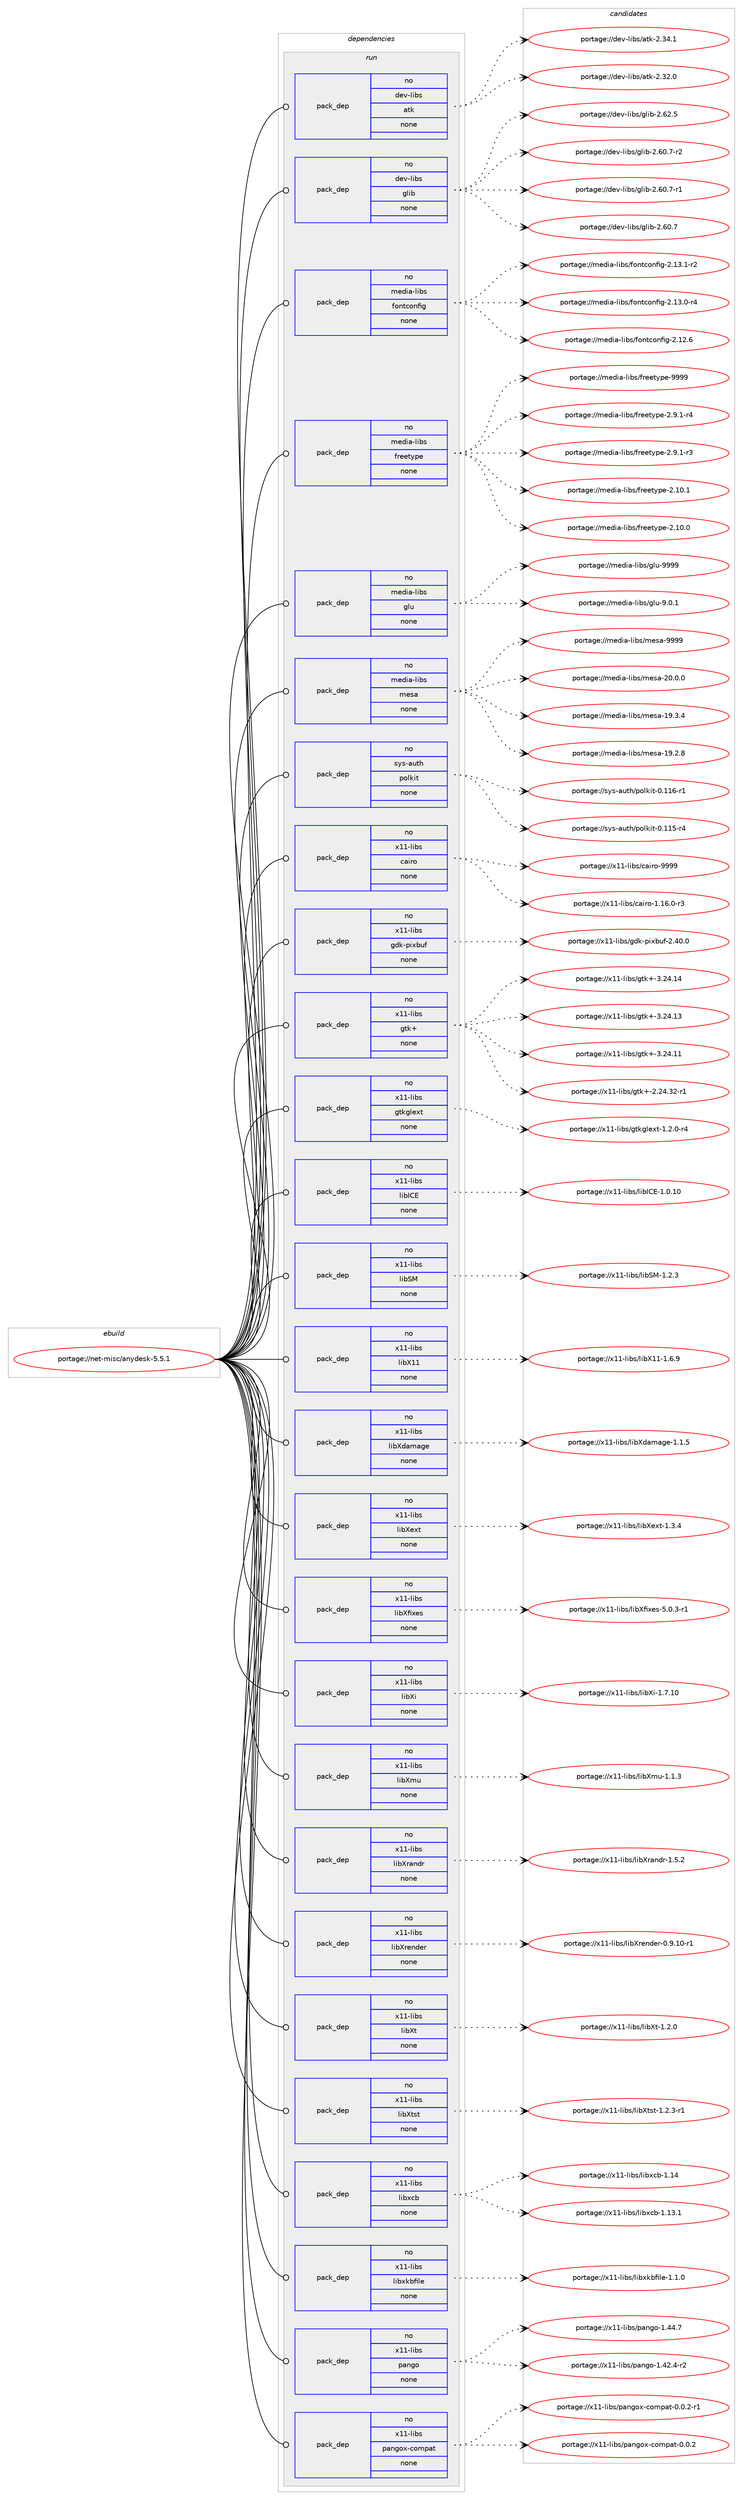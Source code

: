 digraph prolog {

# *************
# Graph options
# *************

newrank=true;
concentrate=true;
compound=true;
graph [rankdir=LR,fontname=Helvetica,fontsize=10,ranksep=1.5];#, ranksep=2.5, nodesep=0.2];
edge  [arrowhead=vee];
node  [fontname=Helvetica,fontsize=10];

# **********
# The ebuild
# **********

subgraph cluster_leftcol {
color=gray;
rank=same;
label=<<i>ebuild</i>>;
id [label="portage://net-misc/anydesk-5.5.1", color=red, width=4, href="../net-misc/anydesk-5.5.1.svg"];
}

# ****************
# The dependencies
# ****************

subgraph cluster_midcol {
color=gray;
label=<<i>dependencies</i>>;
subgraph cluster_compile {
fillcolor="#eeeeee";
style=filled;
label=<<i>compile</i>>;
}
subgraph cluster_compileandrun {
fillcolor="#eeeeee";
style=filled;
label=<<i>compile and run</i>>;
}
subgraph cluster_run {
fillcolor="#eeeeee";
style=filled;
label=<<i>run</i>>;
subgraph pack44418 {
dependency56373 [label=<<TABLE BORDER="0" CELLBORDER="1" CELLSPACING="0" CELLPADDING="4" WIDTH="220"><TR><TD ROWSPAN="6" CELLPADDING="30">pack_dep</TD></TR><TR><TD WIDTH="110">no</TD></TR><TR><TD>dev-libs</TD></TR><TR><TD>atk</TD></TR><TR><TD>none</TD></TR><TR><TD></TD></TR></TABLE>>, shape=none, color=blue];
}
id:e -> dependency56373:w [weight=20,style="solid",arrowhead="odot"];
subgraph pack44419 {
dependency56374 [label=<<TABLE BORDER="0" CELLBORDER="1" CELLSPACING="0" CELLPADDING="4" WIDTH="220"><TR><TD ROWSPAN="6" CELLPADDING="30">pack_dep</TD></TR><TR><TD WIDTH="110">no</TD></TR><TR><TD>dev-libs</TD></TR><TR><TD>glib</TD></TR><TR><TD>none</TD></TR><TR><TD></TD></TR></TABLE>>, shape=none, color=blue];
}
id:e -> dependency56374:w [weight=20,style="solid",arrowhead="odot"];
subgraph pack44420 {
dependency56375 [label=<<TABLE BORDER="0" CELLBORDER="1" CELLSPACING="0" CELLPADDING="4" WIDTH="220"><TR><TD ROWSPAN="6" CELLPADDING="30">pack_dep</TD></TR><TR><TD WIDTH="110">no</TD></TR><TR><TD>media-libs</TD></TR><TR><TD>fontconfig</TD></TR><TR><TD>none</TD></TR><TR><TD></TD></TR></TABLE>>, shape=none, color=blue];
}
id:e -> dependency56375:w [weight=20,style="solid",arrowhead="odot"];
subgraph pack44421 {
dependency56376 [label=<<TABLE BORDER="0" CELLBORDER="1" CELLSPACING="0" CELLPADDING="4" WIDTH="220"><TR><TD ROWSPAN="6" CELLPADDING="30">pack_dep</TD></TR><TR><TD WIDTH="110">no</TD></TR><TR><TD>media-libs</TD></TR><TR><TD>freetype</TD></TR><TR><TD>none</TD></TR><TR><TD></TD></TR></TABLE>>, shape=none, color=blue];
}
id:e -> dependency56376:w [weight=20,style="solid",arrowhead="odot"];
subgraph pack44422 {
dependency56377 [label=<<TABLE BORDER="0" CELLBORDER="1" CELLSPACING="0" CELLPADDING="4" WIDTH="220"><TR><TD ROWSPAN="6" CELLPADDING="30">pack_dep</TD></TR><TR><TD WIDTH="110">no</TD></TR><TR><TD>media-libs</TD></TR><TR><TD>glu</TD></TR><TR><TD>none</TD></TR><TR><TD></TD></TR></TABLE>>, shape=none, color=blue];
}
id:e -> dependency56377:w [weight=20,style="solid",arrowhead="odot"];
subgraph pack44423 {
dependency56378 [label=<<TABLE BORDER="0" CELLBORDER="1" CELLSPACING="0" CELLPADDING="4" WIDTH="220"><TR><TD ROWSPAN="6" CELLPADDING="30">pack_dep</TD></TR><TR><TD WIDTH="110">no</TD></TR><TR><TD>media-libs</TD></TR><TR><TD>mesa</TD></TR><TR><TD>none</TD></TR><TR><TD></TD></TR></TABLE>>, shape=none, color=blue];
}
id:e -> dependency56378:w [weight=20,style="solid",arrowhead="odot"];
subgraph pack44424 {
dependency56379 [label=<<TABLE BORDER="0" CELLBORDER="1" CELLSPACING="0" CELLPADDING="4" WIDTH="220"><TR><TD ROWSPAN="6" CELLPADDING="30">pack_dep</TD></TR><TR><TD WIDTH="110">no</TD></TR><TR><TD>sys-auth</TD></TR><TR><TD>polkit</TD></TR><TR><TD>none</TD></TR><TR><TD></TD></TR></TABLE>>, shape=none, color=blue];
}
id:e -> dependency56379:w [weight=20,style="solid",arrowhead="odot"];
subgraph pack44425 {
dependency56380 [label=<<TABLE BORDER="0" CELLBORDER="1" CELLSPACING="0" CELLPADDING="4" WIDTH="220"><TR><TD ROWSPAN="6" CELLPADDING="30">pack_dep</TD></TR><TR><TD WIDTH="110">no</TD></TR><TR><TD>x11-libs</TD></TR><TR><TD>cairo</TD></TR><TR><TD>none</TD></TR><TR><TD></TD></TR></TABLE>>, shape=none, color=blue];
}
id:e -> dependency56380:w [weight=20,style="solid",arrowhead="odot"];
subgraph pack44426 {
dependency56381 [label=<<TABLE BORDER="0" CELLBORDER="1" CELLSPACING="0" CELLPADDING="4" WIDTH="220"><TR><TD ROWSPAN="6" CELLPADDING="30">pack_dep</TD></TR><TR><TD WIDTH="110">no</TD></TR><TR><TD>x11-libs</TD></TR><TR><TD>gdk-pixbuf</TD></TR><TR><TD>none</TD></TR><TR><TD></TD></TR></TABLE>>, shape=none, color=blue];
}
id:e -> dependency56381:w [weight=20,style="solid",arrowhead="odot"];
subgraph pack44427 {
dependency56382 [label=<<TABLE BORDER="0" CELLBORDER="1" CELLSPACING="0" CELLPADDING="4" WIDTH="220"><TR><TD ROWSPAN="6" CELLPADDING="30">pack_dep</TD></TR><TR><TD WIDTH="110">no</TD></TR><TR><TD>x11-libs</TD></TR><TR><TD>gtk+</TD></TR><TR><TD>none</TD></TR><TR><TD></TD></TR></TABLE>>, shape=none, color=blue];
}
id:e -> dependency56382:w [weight=20,style="solid",arrowhead="odot"];
subgraph pack44428 {
dependency56383 [label=<<TABLE BORDER="0" CELLBORDER="1" CELLSPACING="0" CELLPADDING="4" WIDTH="220"><TR><TD ROWSPAN="6" CELLPADDING="30">pack_dep</TD></TR><TR><TD WIDTH="110">no</TD></TR><TR><TD>x11-libs</TD></TR><TR><TD>gtkglext</TD></TR><TR><TD>none</TD></TR><TR><TD></TD></TR></TABLE>>, shape=none, color=blue];
}
id:e -> dependency56383:w [weight=20,style="solid",arrowhead="odot"];
subgraph pack44429 {
dependency56384 [label=<<TABLE BORDER="0" CELLBORDER="1" CELLSPACING="0" CELLPADDING="4" WIDTH="220"><TR><TD ROWSPAN="6" CELLPADDING="30">pack_dep</TD></TR><TR><TD WIDTH="110">no</TD></TR><TR><TD>x11-libs</TD></TR><TR><TD>libICE</TD></TR><TR><TD>none</TD></TR><TR><TD></TD></TR></TABLE>>, shape=none, color=blue];
}
id:e -> dependency56384:w [weight=20,style="solid",arrowhead="odot"];
subgraph pack44430 {
dependency56385 [label=<<TABLE BORDER="0" CELLBORDER="1" CELLSPACING="0" CELLPADDING="4" WIDTH="220"><TR><TD ROWSPAN="6" CELLPADDING="30">pack_dep</TD></TR><TR><TD WIDTH="110">no</TD></TR><TR><TD>x11-libs</TD></TR><TR><TD>libSM</TD></TR><TR><TD>none</TD></TR><TR><TD></TD></TR></TABLE>>, shape=none, color=blue];
}
id:e -> dependency56385:w [weight=20,style="solid",arrowhead="odot"];
subgraph pack44431 {
dependency56386 [label=<<TABLE BORDER="0" CELLBORDER="1" CELLSPACING="0" CELLPADDING="4" WIDTH="220"><TR><TD ROWSPAN="6" CELLPADDING="30">pack_dep</TD></TR><TR><TD WIDTH="110">no</TD></TR><TR><TD>x11-libs</TD></TR><TR><TD>libX11</TD></TR><TR><TD>none</TD></TR><TR><TD></TD></TR></TABLE>>, shape=none, color=blue];
}
id:e -> dependency56386:w [weight=20,style="solid",arrowhead="odot"];
subgraph pack44432 {
dependency56387 [label=<<TABLE BORDER="0" CELLBORDER="1" CELLSPACING="0" CELLPADDING="4" WIDTH="220"><TR><TD ROWSPAN="6" CELLPADDING="30">pack_dep</TD></TR><TR><TD WIDTH="110">no</TD></TR><TR><TD>x11-libs</TD></TR><TR><TD>libXdamage</TD></TR><TR><TD>none</TD></TR><TR><TD></TD></TR></TABLE>>, shape=none, color=blue];
}
id:e -> dependency56387:w [weight=20,style="solid",arrowhead="odot"];
subgraph pack44433 {
dependency56388 [label=<<TABLE BORDER="0" CELLBORDER="1" CELLSPACING="0" CELLPADDING="4" WIDTH="220"><TR><TD ROWSPAN="6" CELLPADDING="30">pack_dep</TD></TR><TR><TD WIDTH="110">no</TD></TR><TR><TD>x11-libs</TD></TR><TR><TD>libXext</TD></TR><TR><TD>none</TD></TR><TR><TD></TD></TR></TABLE>>, shape=none, color=blue];
}
id:e -> dependency56388:w [weight=20,style="solid",arrowhead="odot"];
subgraph pack44434 {
dependency56389 [label=<<TABLE BORDER="0" CELLBORDER="1" CELLSPACING="0" CELLPADDING="4" WIDTH="220"><TR><TD ROWSPAN="6" CELLPADDING="30">pack_dep</TD></TR><TR><TD WIDTH="110">no</TD></TR><TR><TD>x11-libs</TD></TR><TR><TD>libXfixes</TD></TR><TR><TD>none</TD></TR><TR><TD></TD></TR></TABLE>>, shape=none, color=blue];
}
id:e -> dependency56389:w [weight=20,style="solid",arrowhead="odot"];
subgraph pack44435 {
dependency56390 [label=<<TABLE BORDER="0" CELLBORDER="1" CELLSPACING="0" CELLPADDING="4" WIDTH="220"><TR><TD ROWSPAN="6" CELLPADDING="30">pack_dep</TD></TR><TR><TD WIDTH="110">no</TD></TR><TR><TD>x11-libs</TD></TR><TR><TD>libXi</TD></TR><TR><TD>none</TD></TR><TR><TD></TD></TR></TABLE>>, shape=none, color=blue];
}
id:e -> dependency56390:w [weight=20,style="solid",arrowhead="odot"];
subgraph pack44436 {
dependency56391 [label=<<TABLE BORDER="0" CELLBORDER="1" CELLSPACING="0" CELLPADDING="4" WIDTH="220"><TR><TD ROWSPAN="6" CELLPADDING="30">pack_dep</TD></TR><TR><TD WIDTH="110">no</TD></TR><TR><TD>x11-libs</TD></TR><TR><TD>libXmu</TD></TR><TR><TD>none</TD></TR><TR><TD></TD></TR></TABLE>>, shape=none, color=blue];
}
id:e -> dependency56391:w [weight=20,style="solid",arrowhead="odot"];
subgraph pack44437 {
dependency56392 [label=<<TABLE BORDER="0" CELLBORDER="1" CELLSPACING="0" CELLPADDING="4" WIDTH="220"><TR><TD ROWSPAN="6" CELLPADDING="30">pack_dep</TD></TR><TR><TD WIDTH="110">no</TD></TR><TR><TD>x11-libs</TD></TR><TR><TD>libXrandr</TD></TR><TR><TD>none</TD></TR><TR><TD></TD></TR></TABLE>>, shape=none, color=blue];
}
id:e -> dependency56392:w [weight=20,style="solid",arrowhead="odot"];
subgraph pack44438 {
dependency56393 [label=<<TABLE BORDER="0" CELLBORDER="1" CELLSPACING="0" CELLPADDING="4" WIDTH="220"><TR><TD ROWSPAN="6" CELLPADDING="30">pack_dep</TD></TR><TR><TD WIDTH="110">no</TD></TR><TR><TD>x11-libs</TD></TR><TR><TD>libXrender</TD></TR><TR><TD>none</TD></TR><TR><TD></TD></TR></TABLE>>, shape=none, color=blue];
}
id:e -> dependency56393:w [weight=20,style="solid",arrowhead="odot"];
subgraph pack44439 {
dependency56394 [label=<<TABLE BORDER="0" CELLBORDER="1" CELLSPACING="0" CELLPADDING="4" WIDTH="220"><TR><TD ROWSPAN="6" CELLPADDING="30">pack_dep</TD></TR><TR><TD WIDTH="110">no</TD></TR><TR><TD>x11-libs</TD></TR><TR><TD>libXt</TD></TR><TR><TD>none</TD></TR><TR><TD></TD></TR></TABLE>>, shape=none, color=blue];
}
id:e -> dependency56394:w [weight=20,style="solid",arrowhead="odot"];
subgraph pack44440 {
dependency56395 [label=<<TABLE BORDER="0" CELLBORDER="1" CELLSPACING="0" CELLPADDING="4" WIDTH="220"><TR><TD ROWSPAN="6" CELLPADDING="30">pack_dep</TD></TR><TR><TD WIDTH="110">no</TD></TR><TR><TD>x11-libs</TD></TR><TR><TD>libXtst</TD></TR><TR><TD>none</TD></TR><TR><TD></TD></TR></TABLE>>, shape=none, color=blue];
}
id:e -> dependency56395:w [weight=20,style="solid",arrowhead="odot"];
subgraph pack44441 {
dependency56396 [label=<<TABLE BORDER="0" CELLBORDER="1" CELLSPACING="0" CELLPADDING="4" WIDTH="220"><TR><TD ROWSPAN="6" CELLPADDING="30">pack_dep</TD></TR><TR><TD WIDTH="110">no</TD></TR><TR><TD>x11-libs</TD></TR><TR><TD>libxcb</TD></TR><TR><TD>none</TD></TR><TR><TD></TD></TR></TABLE>>, shape=none, color=blue];
}
id:e -> dependency56396:w [weight=20,style="solid",arrowhead="odot"];
subgraph pack44442 {
dependency56397 [label=<<TABLE BORDER="0" CELLBORDER="1" CELLSPACING="0" CELLPADDING="4" WIDTH="220"><TR><TD ROWSPAN="6" CELLPADDING="30">pack_dep</TD></TR><TR><TD WIDTH="110">no</TD></TR><TR><TD>x11-libs</TD></TR><TR><TD>libxkbfile</TD></TR><TR><TD>none</TD></TR><TR><TD></TD></TR></TABLE>>, shape=none, color=blue];
}
id:e -> dependency56397:w [weight=20,style="solid",arrowhead="odot"];
subgraph pack44443 {
dependency56398 [label=<<TABLE BORDER="0" CELLBORDER="1" CELLSPACING="0" CELLPADDING="4" WIDTH="220"><TR><TD ROWSPAN="6" CELLPADDING="30">pack_dep</TD></TR><TR><TD WIDTH="110">no</TD></TR><TR><TD>x11-libs</TD></TR><TR><TD>pango</TD></TR><TR><TD>none</TD></TR><TR><TD></TD></TR></TABLE>>, shape=none, color=blue];
}
id:e -> dependency56398:w [weight=20,style="solid",arrowhead="odot"];
subgraph pack44444 {
dependency56399 [label=<<TABLE BORDER="0" CELLBORDER="1" CELLSPACING="0" CELLPADDING="4" WIDTH="220"><TR><TD ROWSPAN="6" CELLPADDING="30">pack_dep</TD></TR><TR><TD WIDTH="110">no</TD></TR><TR><TD>x11-libs</TD></TR><TR><TD>pangox-compat</TD></TR><TR><TD>none</TD></TR><TR><TD></TD></TR></TABLE>>, shape=none, color=blue];
}
id:e -> dependency56399:w [weight=20,style="solid",arrowhead="odot"];
}
}

# **************
# The candidates
# **************

subgraph cluster_choices {
rank=same;
color=gray;
label=<<i>candidates</i>>;

subgraph choice44418 {
color=black;
nodesep=1;
choice1001011184510810598115479711610745504651524649 [label="portage://dev-libs/atk-2.34.1", color=red, width=4,href="../dev-libs/atk-2.34.1.svg"];
choice1001011184510810598115479711610745504651504648 [label="portage://dev-libs/atk-2.32.0", color=red, width=4,href="../dev-libs/atk-2.32.0.svg"];
dependency56373:e -> choice1001011184510810598115479711610745504651524649:w [style=dotted,weight="100"];
dependency56373:e -> choice1001011184510810598115479711610745504651504648:w [style=dotted,weight="100"];
}
subgraph choice44419 {
color=black;
nodesep=1;
choice1001011184510810598115471031081059845504654504653 [label="portage://dev-libs/glib-2.62.5", color=red, width=4,href="../dev-libs/glib-2.62.5.svg"];
choice10010111845108105981154710310810598455046544846554511450 [label="portage://dev-libs/glib-2.60.7-r2", color=red, width=4,href="../dev-libs/glib-2.60.7-r2.svg"];
choice10010111845108105981154710310810598455046544846554511449 [label="portage://dev-libs/glib-2.60.7-r1", color=red, width=4,href="../dev-libs/glib-2.60.7-r1.svg"];
choice1001011184510810598115471031081059845504654484655 [label="portage://dev-libs/glib-2.60.7", color=red, width=4,href="../dev-libs/glib-2.60.7.svg"];
dependency56374:e -> choice1001011184510810598115471031081059845504654504653:w [style=dotted,weight="100"];
dependency56374:e -> choice10010111845108105981154710310810598455046544846554511450:w [style=dotted,weight="100"];
dependency56374:e -> choice10010111845108105981154710310810598455046544846554511449:w [style=dotted,weight="100"];
dependency56374:e -> choice1001011184510810598115471031081059845504654484655:w [style=dotted,weight="100"];
}
subgraph choice44420 {
color=black;
nodesep=1;
choice1091011001059745108105981154710211111011699111110102105103455046495146494511450 [label="portage://media-libs/fontconfig-2.13.1-r2", color=red, width=4,href="../media-libs/fontconfig-2.13.1-r2.svg"];
choice1091011001059745108105981154710211111011699111110102105103455046495146484511452 [label="portage://media-libs/fontconfig-2.13.0-r4", color=red, width=4,href="../media-libs/fontconfig-2.13.0-r4.svg"];
choice109101100105974510810598115471021111101169911111010210510345504649504654 [label="portage://media-libs/fontconfig-2.12.6", color=red, width=4,href="../media-libs/fontconfig-2.12.6.svg"];
dependency56375:e -> choice1091011001059745108105981154710211111011699111110102105103455046495146494511450:w [style=dotted,weight="100"];
dependency56375:e -> choice1091011001059745108105981154710211111011699111110102105103455046495146484511452:w [style=dotted,weight="100"];
dependency56375:e -> choice109101100105974510810598115471021111101169911111010210510345504649504654:w [style=dotted,weight="100"];
}
subgraph choice44421 {
color=black;
nodesep=1;
choice109101100105974510810598115471021141011011161211121014557575757 [label="portage://media-libs/freetype-9999", color=red, width=4,href="../media-libs/freetype-9999.svg"];
choice109101100105974510810598115471021141011011161211121014550465746494511452 [label="portage://media-libs/freetype-2.9.1-r4", color=red, width=4,href="../media-libs/freetype-2.9.1-r4.svg"];
choice109101100105974510810598115471021141011011161211121014550465746494511451 [label="portage://media-libs/freetype-2.9.1-r3", color=red, width=4,href="../media-libs/freetype-2.9.1-r3.svg"];
choice1091011001059745108105981154710211410110111612111210145504649484649 [label="portage://media-libs/freetype-2.10.1", color=red, width=4,href="../media-libs/freetype-2.10.1.svg"];
choice1091011001059745108105981154710211410110111612111210145504649484648 [label="portage://media-libs/freetype-2.10.0", color=red, width=4,href="../media-libs/freetype-2.10.0.svg"];
dependency56376:e -> choice109101100105974510810598115471021141011011161211121014557575757:w [style=dotted,weight="100"];
dependency56376:e -> choice109101100105974510810598115471021141011011161211121014550465746494511452:w [style=dotted,weight="100"];
dependency56376:e -> choice109101100105974510810598115471021141011011161211121014550465746494511451:w [style=dotted,weight="100"];
dependency56376:e -> choice1091011001059745108105981154710211410110111612111210145504649484649:w [style=dotted,weight="100"];
dependency56376:e -> choice1091011001059745108105981154710211410110111612111210145504649484648:w [style=dotted,weight="100"];
}
subgraph choice44422 {
color=black;
nodesep=1;
choice109101100105974510810598115471031081174557575757 [label="portage://media-libs/glu-9999", color=red, width=4,href="../media-libs/glu-9999.svg"];
choice10910110010597451081059811547103108117455746484649 [label="portage://media-libs/glu-9.0.1", color=red, width=4,href="../media-libs/glu-9.0.1.svg"];
dependency56377:e -> choice109101100105974510810598115471031081174557575757:w [style=dotted,weight="100"];
dependency56377:e -> choice10910110010597451081059811547103108117455746484649:w [style=dotted,weight="100"];
}
subgraph choice44423 {
color=black;
nodesep=1;
choice10910110010597451081059811547109101115974557575757 [label="portage://media-libs/mesa-9999", color=red, width=4,href="../media-libs/mesa-9999.svg"];
choice109101100105974510810598115471091011159745504846484648 [label="portage://media-libs/mesa-20.0.0", color=red, width=4,href="../media-libs/mesa-20.0.0.svg"];
choice109101100105974510810598115471091011159745495746514652 [label="portage://media-libs/mesa-19.3.4", color=red, width=4,href="../media-libs/mesa-19.3.4.svg"];
choice109101100105974510810598115471091011159745495746504656 [label="portage://media-libs/mesa-19.2.8", color=red, width=4,href="../media-libs/mesa-19.2.8.svg"];
dependency56378:e -> choice10910110010597451081059811547109101115974557575757:w [style=dotted,weight="100"];
dependency56378:e -> choice109101100105974510810598115471091011159745504846484648:w [style=dotted,weight="100"];
dependency56378:e -> choice109101100105974510810598115471091011159745495746514652:w [style=dotted,weight="100"];
dependency56378:e -> choice109101100105974510810598115471091011159745495746504656:w [style=dotted,weight="100"];
}
subgraph choice44424 {
color=black;
nodesep=1;
choice1151211154597117116104471121111081071051164548464949544511449 [label="portage://sys-auth/polkit-0.116-r1", color=red, width=4,href="../sys-auth/polkit-0.116-r1.svg"];
choice1151211154597117116104471121111081071051164548464949534511452 [label="portage://sys-auth/polkit-0.115-r4", color=red, width=4,href="../sys-auth/polkit-0.115-r4.svg"];
dependency56379:e -> choice1151211154597117116104471121111081071051164548464949544511449:w [style=dotted,weight="100"];
dependency56379:e -> choice1151211154597117116104471121111081071051164548464949534511452:w [style=dotted,weight="100"];
}
subgraph choice44425 {
color=black;
nodesep=1;
choice120494945108105981154799971051141114557575757 [label="portage://x11-libs/cairo-9999", color=red, width=4,href="../x11-libs/cairo-9999.svg"];
choice12049494510810598115479997105114111454946495446484511451 [label="portage://x11-libs/cairo-1.16.0-r3", color=red, width=4,href="../x11-libs/cairo-1.16.0-r3.svg"];
dependency56380:e -> choice120494945108105981154799971051141114557575757:w [style=dotted,weight="100"];
dependency56380:e -> choice12049494510810598115479997105114111454946495446484511451:w [style=dotted,weight="100"];
}
subgraph choice44426 {
color=black;
nodesep=1;
choice1204949451081059811547103100107451121051209811710245504652484648 [label="portage://x11-libs/gdk-pixbuf-2.40.0", color=red, width=4,href="../x11-libs/gdk-pixbuf-2.40.0.svg"];
dependency56381:e -> choice1204949451081059811547103100107451121051209811710245504652484648:w [style=dotted,weight="100"];
}
subgraph choice44427 {
color=black;
nodesep=1;
choice1204949451081059811547103116107434551465052464952 [label="portage://x11-libs/gtk+-3.24.14", color=red, width=4,href="../x11-libs/gtk+-3.24.14.svg"];
choice1204949451081059811547103116107434551465052464951 [label="portage://x11-libs/gtk+-3.24.13", color=red, width=4,href="../x11-libs/gtk+-3.24.13.svg"];
choice1204949451081059811547103116107434551465052464949 [label="portage://x11-libs/gtk+-3.24.11", color=red, width=4,href="../x11-libs/gtk+-3.24.11.svg"];
choice12049494510810598115471031161074345504650524651504511449 [label="portage://x11-libs/gtk+-2.24.32-r1", color=red, width=4,href="../x11-libs/gtk+-2.24.32-r1.svg"];
dependency56382:e -> choice1204949451081059811547103116107434551465052464952:w [style=dotted,weight="100"];
dependency56382:e -> choice1204949451081059811547103116107434551465052464951:w [style=dotted,weight="100"];
dependency56382:e -> choice1204949451081059811547103116107434551465052464949:w [style=dotted,weight="100"];
dependency56382:e -> choice12049494510810598115471031161074345504650524651504511449:w [style=dotted,weight="100"];
}
subgraph choice44428 {
color=black;
nodesep=1;
choice12049494510810598115471031161071031081011201164549465046484511452 [label="portage://x11-libs/gtkglext-1.2.0-r4", color=red, width=4,href="../x11-libs/gtkglext-1.2.0-r4.svg"];
dependency56383:e -> choice12049494510810598115471031161071031081011201164549465046484511452:w [style=dotted,weight="100"];
}
subgraph choice44429 {
color=black;
nodesep=1;
choice12049494510810598115471081059873676945494648464948 [label="portage://x11-libs/libICE-1.0.10", color=red, width=4,href="../x11-libs/libICE-1.0.10.svg"];
dependency56384:e -> choice12049494510810598115471081059873676945494648464948:w [style=dotted,weight="100"];
}
subgraph choice44430 {
color=black;
nodesep=1;
choice1204949451081059811547108105988377454946504651 [label="portage://x11-libs/libSM-1.2.3", color=red, width=4,href="../x11-libs/libSM-1.2.3.svg"];
dependency56385:e -> choice1204949451081059811547108105988377454946504651:w [style=dotted,weight="100"];
}
subgraph choice44431 {
color=black;
nodesep=1;
choice120494945108105981154710810598884949454946544657 [label="portage://x11-libs/libX11-1.6.9", color=red, width=4,href="../x11-libs/libX11-1.6.9.svg"];
dependency56386:e -> choice120494945108105981154710810598884949454946544657:w [style=dotted,weight="100"];
}
subgraph choice44432 {
color=black;
nodesep=1;
choice120494945108105981154710810598881009710997103101454946494653 [label="portage://x11-libs/libXdamage-1.1.5", color=red, width=4,href="../x11-libs/libXdamage-1.1.5.svg"];
dependency56387:e -> choice120494945108105981154710810598881009710997103101454946494653:w [style=dotted,weight="100"];
}
subgraph choice44433 {
color=black;
nodesep=1;
choice12049494510810598115471081059888101120116454946514652 [label="portage://x11-libs/libXext-1.3.4", color=red, width=4,href="../x11-libs/libXext-1.3.4.svg"];
dependency56388:e -> choice12049494510810598115471081059888101120116454946514652:w [style=dotted,weight="100"];
}
subgraph choice44434 {
color=black;
nodesep=1;
choice120494945108105981154710810598881021051201011154553464846514511449 [label="portage://x11-libs/libXfixes-5.0.3-r1", color=red, width=4,href="../x11-libs/libXfixes-5.0.3-r1.svg"];
dependency56389:e -> choice120494945108105981154710810598881021051201011154553464846514511449:w [style=dotted,weight="100"];
}
subgraph choice44435 {
color=black;
nodesep=1;
choice1204949451081059811547108105988810545494655464948 [label="portage://x11-libs/libXi-1.7.10", color=red, width=4,href="../x11-libs/libXi-1.7.10.svg"];
dependency56390:e -> choice1204949451081059811547108105988810545494655464948:w [style=dotted,weight="100"];
}
subgraph choice44436 {
color=black;
nodesep=1;
choice12049494510810598115471081059888109117454946494651 [label="portage://x11-libs/libXmu-1.1.3", color=red, width=4,href="../x11-libs/libXmu-1.1.3.svg"];
dependency56391:e -> choice12049494510810598115471081059888109117454946494651:w [style=dotted,weight="100"];
}
subgraph choice44437 {
color=black;
nodesep=1;
choice1204949451081059811547108105988811497110100114454946534650 [label="portage://x11-libs/libXrandr-1.5.2", color=red, width=4,href="../x11-libs/libXrandr-1.5.2.svg"];
dependency56392:e -> choice1204949451081059811547108105988811497110100114454946534650:w [style=dotted,weight="100"];
}
subgraph choice44438 {
color=black;
nodesep=1;
choice12049494510810598115471081059888114101110100101114454846574649484511449 [label="portage://x11-libs/libXrender-0.9.10-r1", color=red, width=4,href="../x11-libs/libXrender-0.9.10-r1.svg"];
dependency56393:e -> choice12049494510810598115471081059888114101110100101114454846574649484511449:w [style=dotted,weight="100"];
}
subgraph choice44439 {
color=black;
nodesep=1;
choice12049494510810598115471081059888116454946504648 [label="portage://x11-libs/libXt-1.2.0", color=red, width=4,href="../x11-libs/libXt-1.2.0.svg"];
dependency56394:e -> choice12049494510810598115471081059888116454946504648:w [style=dotted,weight="100"];
}
subgraph choice44440 {
color=black;
nodesep=1;
choice120494945108105981154710810598881161151164549465046514511449 [label="portage://x11-libs/libXtst-1.2.3-r1", color=red, width=4,href="../x11-libs/libXtst-1.2.3-r1.svg"];
dependency56395:e -> choice120494945108105981154710810598881161151164549465046514511449:w [style=dotted,weight="100"];
}
subgraph choice44441 {
color=black;
nodesep=1;
choice12049494510810598115471081059812099984549464952 [label="portage://x11-libs/libxcb-1.14", color=red, width=4,href="../x11-libs/libxcb-1.14.svg"];
choice120494945108105981154710810598120999845494649514649 [label="portage://x11-libs/libxcb-1.13.1", color=red, width=4,href="../x11-libs/libxcb-1.13.1.svg"];
dependency56396:e -> choice12049494510810598115471081059812099984549464952:w [style=dotted,weight="100"];
dependency56396:e -> choice120494945108105981154710810598120999845494649514649:w [style=dotted,weight="100"];
}
subgraph choice44442 {
color=black;
nodesep=1;
choice12049494510810598115471081059812010798102105108101454946494648 [label="portage://x11-libs/libxkbfile-1.1.0", color=red, width=4,href="../x11-libs/libxkbfile-1.1.0.svg"];
dependency56397:e -> choice12049494510810598115471081059812010798102105108101454946494648:w [style=dotted,weight="100"];
}
subgraph choice44443 {
color=black;
nodesep=1;
choice12049494510810598115471129711010311145494652524655 [label="portage://x11-libs/pango-1.44.7", color=red, width=4,href="../x11-libs/pango-1.44.7.svg"];
choice120494945108105981154711297110103111454946525046524511450 [label="portage://x11-libs/pango-1.42.4-r2", color=red, width=4,href="../x11-libs/pango-1.42.4-r2.svg"];
dependency56398:e -> choice12049494510810598115471129711010311145494652524655:w [style=dotted,weight="100"];
dependency56398:e -> choice120494945108105981154711297110103111454946525046524511450:w [style=dotted,weight="100"];
}
subgraph choice44444 {
color=black;
nodesep=1;
choice1204949451081059811547112971101031111204599111109112971164548464846504511449 [label="portage://x11-libs/pangox-compat-0.0.2-r1", color=red, width=4,href="../x11-libs/pangox-compat-0.0.2-r1.svg"];
choice120494945108105981154711297110103111120459911110911297116454846484650 [label="portage://x11-libs/pangox-compat-0.0.2", color=red, width=4,href="../x11-libs/pangox-compat-0.0.2.svg"];
dependency56399:e -> choice1204949451081059811547112971101031111204599111109112971164548464846504511449:w [style=dotted,weight="100"];
dependency56399:e -> choice120494945108105981154711297110103111120459911110911297116454846484650:w [style=dotted,weight="100"];
}
}

}
